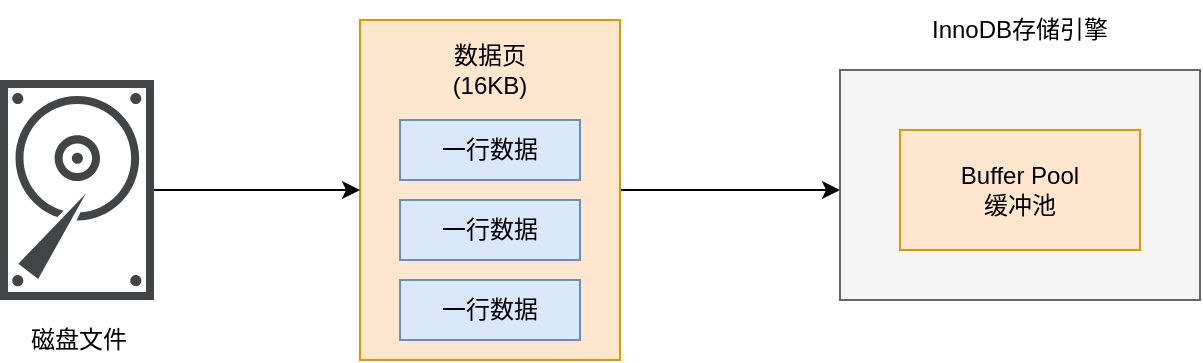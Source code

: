 <mxfile version="20.8.10" type="device" pages="8"><diagram id="sfi0vbmwbo6K7MmWqUPx" name="加载数据到buffer pool"><mxGraphModel dx="954" dy="621" grid="1" gridSize="10" guides="1" tooltips="1" connect="1" arrows="1" fold="1" page="1" pageScale="1" pageWidth="827" pageHeight="1169" math="0" shadow="0"><root><mxCell id="0"/><mxCell id="1" parent="0"/><mxCell id="1A6KKvXLSb6950V_lnNE-14" style="edgeStyle=orthogonalEdgeStyle;rounded=0;orthogonalLoop=1;jettySize=auto;html=1;exitX=1;exitY=0.5;exitDx=0;exitDy=0;" parent="1" source="1A6KKvXLSb6950V_lnNE-10" edge="1"><mxGeometry relative="1" as="geometry"><mxPoint x="480" y="205" as="targetPoint"/></mxGeometry></mxCell><mxCell id="1A6KKvXLSb6950V_lnNE-10" value="" style="rounded=0;whiteSpace=wrap;html=1;fillColor=#ffe6cc;strokeColor=#d79b00;" parent="1" vertex="1"><mxGeometry x="240" y="120" width="130" height="170" as="geometry"/></mxCell><mxCell id="1A6KKvXLSb6950V_lnNE-12" style="edgeStyle=orthogonalEdgeStyle;rounded=0;orthogonalLoop=1;jettySize=auto;html=1;entryX=0;entryY=0.5;entryDx=0;entryDy=0;" parent="1" source="1A6KKvXLSb6950V_lnNE-5" target="1A6KKvXLSb6950V_lnNE-10" edge="1"><mxGeometry relative="1" as="geometry"/></mxCell><mxCell id="1A6KKvXLSb6950V_lnNE-5" value="" style="sketch=0;pointerEvents=1;shadow=0;dashed=0;html=1;strokeColor=none;fillColor=#434445;aspect=fixed;labelPosition=center;verticalLabelPosition=bottom;verticalAlign=top;align=center;outlineConnect=0;shape=mxgraph.vvd.disk;" parent="1" vertex="1"><mxGeometry x="60" y="150" width="77" height="110" as="geometry"/></mxCell><mxCell id="1A6KKvXLSb6950V_lnNE-6" value="磁盘文件" style="text;html=1;align=center;verticalAlign=middle;resizable=0;points=[];autosize=1;strokeColor=none;fillColor=none;" parent="1" vertex="1"><mxGeometry x="68.5" y="270" width="60" height="20" as="geometry"/></mxCell><mxCell id="1A6KKvXLSb6950V_lnNE-7" value="一行数据" style="rounded=0;whiteSpace=wrap;html=1;fillColor=#dae8fc;strokeColor=#6c8ebf;" parent="1" vertex="1"><mxGeometry x="260" y="170" width="90" height="30" as="geometry"/></mxCell><mxCell id="1A6KKvXLSb6950V_lnNE-8" value="一行数据" style="rounded=0;whiteSpace=wrap;html=1;fillColor=#dae8fc;strokeColor=#6c8ebf;" parent="1" vertex="1"><mxGeometry x="260" y="210" width="90" height="30" as="geometry"/></mxCell><mxCell id="1A6KKvXLSb6950V_lnNE-9" value="一行数据" style="rounded=0;whiteSpace=wrap;html=1;fillColor=#dae8fc;strokeColor=#6c8ebf;" parent="1" vertex="1"><mxGeometry x="260" y="250" width="90" height="30" as="geometry"/></mxCell><mxCell id="1A6KKvXLSb6950V_lnNE-11" value="数据页&lt;br&gt;(16KB)" style="text;html=1;strokeColor=none;fillColor=none;align=center;verticalAlign=middle;whiteSpace=wrap;rounded=0;" parent="1" vertex="1"><mxGeometry x="275" y="130" width="60" height="30" as="geometry"/></mxCell><mxCell id="cEcc3B59us6QMA0pYpJU-1" value="" style="rounded=0;whiteSpace=wrap;html=1;fillColor=#f5f5f5;strokeColor=#666666;fontColor=#333333;" vertex="1" parent="1"><mxGeometry x="480" y="145" width="180" height="115" as="geometry"/></mxCell><mxCell id="cEcc3B59us6QMA0pYpJU-2" value="InnoDB存储引擎" style="text;html=1;strokeColor=none;fillColor=none;align=center;verticalAlign=middle;whiteSpace=wrap;rounded=0;" vertex="1" parent="1"><mxGeometry x="510" y="110" width="120" height="30" as="geometry"/></mxCell><mxCell id="cEcc3B59us6QMA0pYpJU-3" value="Buffer Pool&lt;br&gt;缓冲池" style="rounded=0;whiteSpace=wrap;html=1;fillColor=#ffe6cc;strokeColor=#d79b00;" vertex="1" parent="1"><mxGeometry x="510" y="175" width="120" height="60" as="geometry"/></mxCell></root></mxGraphModel></diagram><diagram id="3KhR5JiFCh60hw8YamU7" name="buffer pool结构"><mxGraphModel dx="946" dy="608" grid="1" gridSize="10" guides="1" tooltips="1" connect="1" arrows="1" fold="1" page="1" pageScale="1" pageWidth="827" pageHeight="1169" math="0" shadow="0"><root><mxCell id="r3c9EQCrvrE_kPpTiM8V-0"/><mxCell id="r3c9EQCrvrE_kPpTiM8V-1" parent="r3c9EQCrvrE_kPpTiM8V-0"/><mxCell id="clFiYn3cJLruK3IVurqn-4" style="edgeStyle=orthogonalEdgeStyle;rounded=0;orthogonalLoop=1;jettySize=auto;html=1;exitX=0.5;exitY=0;exitDx=0;exitDy=0;entryX=0.5;entryY=0;entryDx=0;entryDy=0;" edge="1" parent="r3c9EQCrvrE_kPpTiM8V-1" source="L9lQmTHa7CxRSReR9Ap4-0" target="L9lQmTHa7CxRSReR9Ap4-2"><mxGeometry relative="1" as="geometry"/></mxCell><mxCell id="L9lQmTHa7CxRSReR9Ap4-0" value="描述&lt;br&gt;数据" style="rounded=0;whiteSpace=wrap;html=1;fillColor=#ffe6cc;strokeColor=#d79b00;" parent="r3c9EQCrvrE_kPpTiM8V-1" vertex="1"><mxGeometry x="210" y="225" width="60" height="60" as="geometry"/></mxCell><mxCell id="clFiYn3cJLruK3IVurqn-5" style="edgeStyle=orthogonalEdgeStyle;rounded=0;orthogonalLoop=1;jettySize=auto;html=1;exitX=0.5;exitY=1;exitDx=0;exitDy=0;entryX=0.5;entryY=1;entryDx=0;entryDy=0;" edge="1" parent="r3c9EQCrvrE_kPpTiM8V-1" source="L9lQmTHa7CxRSReR9Ap4-1" target="L9lQmTHa7CxRSReR9Ap4-3"><mxGeometry relative="1" as="geometry"/></mxCell><mxCell id="L9lQmTHa7CxRSReR9Ap4-1" value="描述&lt;br&gt;数据" style="rounded=0;whiteSpace=wrap;html=1;fillColor=#ffe6cc;strokeColor=#d79b00;" parent="r3c9EQCrvrE_kPpTiM8V-1" vertex="1"><mxGeometry x="270" y="225" width="60" height="60" as="geometry"/></mxCell><mxCell id="L9lQmTHa7CxRSReR9Ap4-2" value="缓存页" style="rounded=0;whiteSpace=wrap;html=1;fillColor=#d5e8d4;strokeColor=#82b366;" parent="r3c9EQCrvrE_kPpTiM8V-1" vertex="1"><mxGeometry x="370" y="225" width="60" height="60" as="geometry"/></mxCell><mxCell id="L9lQmTHa7CxRSReR9Ap4-3" value="缓存页" style="rounded=0;whiteSpace=wrap;html=1;fillColor=#d5e8d4;strokeColor=#82b366;" parent="r3c9EQCrvrE_kPpTiM8V-1" vertex="1"><mxGeometry x="426" y="225" width="60" height="60" as="geometry"/></mxCell><mxCell id="clFiYn3cJLruK3IVurqn-1" value="内存&lt;br&gt;碎片" style="rounded=0;whiteSpace=wrap;html=1;fillColor=#f5f5f5;strokeColor=#666666;fontColor=#333333;" vertex="1" parent="r3c9EQCrvrE_kPpTiM8V-1"><mxGeometry x="330" y="225" width="40" height="60" as="geometry"/></mxCell></root></mxGraphModel></diagram><diagram id="pEc37qAjAH_xrIEntK5l" name="free链表"><mxGraphModel dx="946" dy="608" grid="1" gridSize="10" guides="1" tooltips="1" connect="1" arrows="1" fold="1" page="1" pageScale="1" pageWidth="827" pageHeight="1169" math="0" shadow="0"><root><mxCell id="d268yd9JZcIwMwq9Jr-G-0"/><mxCell id="d268yd9JZcIwMwq9Jr-G-1" parent="d268yd9JZcIwMwq9Jr-G-0"/><mxCell id="xCxLyyPRPAsQHl2lWxVy-7" style="edgeStyle=orthogonalEdgeStyle;rounded=0;orthogonalLoop=1;jettySize=auto;html=1;exitX=1;exitY=0.25;exitDx=0;exitDy=0;entryX=0;entryY=0.25;entryDx=0;entryDy=0;" parent="d268yd9JZcIwMwq9Jr-G-1" source="xCxLyyPRPAsQHl2lWxVy-0" target="xCxLyyPRPAsQHl2lWxVy-1" edge="1"><mxGeometry relative="1" as="geometry"/></mxCell><mxCell id="xCxLyyPRPAsQHl2lWxVy-9" style="edgeStyle=orthogonalEdgeStyle;rounded=0;orthogonalLoop=1;jettySize=auto;html=1;exitX=0;exitY=0.75;exitDx=0;exitDy=0;entryX=1;entryY=0.75;entryDx=0;entryDy=0;" parent="d268yd9JZcIwMwq9Jr-G-1" source="xCxLyyPRPAsQHl2lWxVy-0" target="xCxLyyPRPAsQHl2lWxVy-2" edge="1"><mxGeometry relative="1" as="geometry"/></mxCell><mxCell id="xCxLyyPRPAsQHl2lWxVy-0" value="描述&lt;br&gt;数据" style="rounded=0;whiteSpace=wrap;html=1;fillColor=#ffe6cc;strokeColor=#d79b00;" parent="d268yd9JZcIwMwq9Jr-G-1" vertex="1"><mxGeometry x="190" y="225" width="60" height="60" as="geometry"/></mxCell><mxCell id="xCxLyyPRPAsQHl2lWxVy-8" style="edgeStyle=orthogonalEdgeStyle;rounded=0;orthogonalLoop=1;jettySize=auto;html=1;exitX=0;exitY=0.75;exitDx=0;exitDy=0;entryX=1;entryY=0.75;entryDx=0;entryDy=0;" parent="d268yd9JZcIwMwq9Jr-G-1" source="xCxLyyPRPAsQHl2lWxVy-1" target="xCxLyyPRPAsQHl2lWxVy-0" edge="1"><mxGeometry relative="1" as="geometry"/></mxCell><mxCell id="xCxLyyPRPAsQHl2lWxVy-1" value="描述&lt;br&gt;数据" style="rounded=0;whiteSpace=wrap;html=1;fillColor=#ffe6cc;strokeColor=#d79b00;" parent="d268yd9JZcIwMwq9Jr-G-1" vertex="1"><mxGeometry x="290" y="225" width="60" height="60" as="geometry"/></mxCell><mxCell id="xCxLyyPRPAsQHl2lWxVy-6" style="edgeStyle=orthogonalEdgeStyle;rounded=0;orthogonalLoop=1;jettySize=auto;html=1;exitX=1;exitY=0.25;exitDx=0;exitDy=0;entryX=0;entryY=0.25;entryDx=0;entryDy=0;" parent="d268yd9JZcIwMwq9Jr-G-1" source="xCxLyyPRPAsQHl2lWxVy-2" target="xCxLyyPRPAsQHl2lWxVy-0" edge="1"><mxGeometry relative="1" as="geometry"/></mxCell><mxCell id="xCxLyyPRPAsQHl2lWxVy-2" value="描述&lt;br&gt;数据" style="rounded=0;whiteSpace=wrap;html=1;fillColor=#ffe6cc;strokeColor=#d79b00;" parent="d268yd9JZcIwMwq9Jr-G-1" vertex="1"><mxGeometry x="90" y="225" width="60" height="60" as="geometry"/></mxCell><mxCell id="xCxLyyPRPAsQHl2lWxVy-4" style="edgeStyle=orthogonalEdgeStyle;rounded=0;orthogonalLoop=1;jettySize=auto;html=1;exitX=0;exitY=0.5;exitDx=0;exitDy=0;entryX=0;entryY=0.5;entryDx=0;entryDy=0;" parent="d268yd9JZcIwMwq9Jr-G-1" source="xCxLyyPRPAsQHl2lWxVy-3" target="xCxLyyPRPAsQHl2lWxVy-2" edge="1"><mxGeometry relative="1" as="geometry"><Array as="points"><mxPoint x="40" y="160"/><mxPoint x="40" y="255"/></Array></mxGeometry></mxCell><mxCell id="xCxLyyPRPAsQHl2lWxVy-10" value="开始节点" style="edgeLabel;html=1;align=center;verticalAlign=middle;resizable=0;points=[];" parent="xCxLyyPRPAsQHl2lWxVy-4" vertex="1" connectable="0"><mxGeometry x="0.295" relative="1" as="geometry"><mxPoint x="-1" as="offset"/></mxGeometry></mxCell><mxCell id="xCxLyyPRPAsQHl2lWxVy-5" style="edgeStyle=orthogonalEdgeStyle;rounded=0;orthogonalLoop=1;jettySize=auto;html=1;exitX=1;exitY=0.5;exitDx=0;exitDy=0;entryX=1;entryY=0.5;entryDx=0;entryDy=0;" parent="d268yd9JZcIwMwq9Jr-G-1" source="xCxLyyPRPAsQHl2lWxVy-3" target="xCxLyyPRPAsQHl2lWxVy-1" edge="1"><mxGeometry relative="1" as="geometry"><Array as="points"><mxPoint x="410" y="160"/><mxPoint x="410" y="255"/></Array></mxGeometry></mxCell><mxCell id="xCxLyyPRPAsQHl2lWxVy-11" value="结束节点" style="edgeLabel;html=1;align=center;verticalAlign=middle;resizable=0;points=[];" parent="xCxLyyPRPAsQHl2lWxVy-5" vertex="1" connectable="0"><mxGeometry x="0.27" y="1" relative="1" as="geometry"><mxPoint x="-3" y="2" as="offset"/></mxGeometry></mxCell><mxCell id="xCxLyyPRPAsQHl2lWxVy-3" value="基础节点&lt;br&gt;count=n" style="rounded=0;whiteSpace=wrap;html=1;fillColor=#fff2cc;strokeColor=#d6b656;" parent="d268yd9JZcIwMwq9Jr-G-1" vertex="1"><mxGeometry x="190" y="130" width="60" height="60" as="geometry"/></mxCell><mxCell id="xCxLyyPRPAsQHl2lWxVy-12" value="" style="shape=table;html=1;whiteSpace=wrap;startSize=0;container=1;collapsible=0;childLayout=tableLayout;fillColor=#dae8fc;strokeColor=#6c8ebf;" parent="d268yd9JZcIwMwq9Jr-G-1" vertex="1"><mxGeometry x="510" y="160" width="190" height="120" as="geometry"/></mxCell><mxCell id="xCxLyyPRPAsQHl2lWxVy-13" value="" style="shape=partialRectangle;html=1;whiteSpace=wrap;collapsible=0;dropTarget=0;pointerEvents=0;fillColor=none;top=0;left=0;bottom=0;right=0;points=[[0,0.5],[1,0.5]];portConstraint=eastwest;" parent="xCxLyyPRPAsQHl2lWxVy-12" vertex="1"><mxGeometry width="190" height="40" as="geometry"/></mxCell><mxCell id="xCxLyyPRPAsQHl2lWxVy-14" value="key" style="shape=partialRectangle;html=1;whiteSpace=wrap;connectable=0;fillColor=none;top=0;left=0;bottom=0;right=0;overflow=hidden;pointerEvents=1;" parent="xCxLyyPRPAsQHl2lWxVy-13" vertex="1"><mxGeometry width="95" height="40" as="geometry"><mxRectangle width="95" height="40" as="alternateBounds"/></mxGeometry></mxCell><mxCell id="xCxLyyPRPAsQHl2lWxVy-15" value="value" style="shape=partialRectangle;html=1;whiteSpace=wrap;connectable=0;fillColor=none;top=0;left=0;bottom=0;right=0;overflow=hidden;pointerEvents=1;" parent="xCxLyyPRPAsQHl2lWxVy-13" vertex="1"><mxGeometry x="95" width="95" height="40" as="geometry"><mxRectangle width="95" height="40" as="alternateBounds"/></mxGeometry></mxCell><mxCell id="xCxLyyPRPAsQHl2lWxVy-17" value="" style="shape=partialRectangle;html=1;whiteSpace=wrap;collapsible=0;dropTarget=0;pointerEvents=0;fillColor=none;top=0;left=0;bottom=0;right=0;points=[[0,0.5],[1,0.5]];portConstraint=eastwest;" parent="xCxLyyPRPAsQHl2lWxVy-12" vertex="1"><mxGeometry y="40" width="190" height="40" as="geometry"/></mxCell><mxCell id="xCxLyyPRPAsQHl2lWxVy-18" value="表空间号+页号" style="shape=partialRectangle;html=1;whiteSpace=wrap;connectable=0;fillColor=none;top=0;left=0;bottom=0;right=0;overflow=hidden;pointerEvents=1;" parent="xCxLyyPRPAsQHl2lWxVy-17" vertex="1"><mxGeometry width="95" height="40" as="geometry"><mxRectangle width="95" height="40" as="alternateBounds"/></mxGeometry></mxCell><mxCell id="xCxLyyPRPAsQHl2lWxVy-19" value="缓存页" style="shape=partialRectangle;html=1;whiteSpace=wrap;connectable=0;fillColor=none;top=0;left=0;bottom=0;right=0;overflow=hidden;pointerEvents=1;" parent="xCxLyyPRPAsQHl2lWxVy-17" vertex="1"><mxGeometry x="95" width="95" height="40" as="geometry"><mxRectangle width="95" height="40" as="alternateBounds"/></mxGeometry></mxCell><mxCell id="xCxLyyPRPAsQHl2lWxVy-21" value="" style="shape=partialRectangle;html=1;whiteSpace=wrap;collapsible=0;dropTarget=0;pointerEvents=0;fillColor=none;top=0;left=0;bottom=0;right=0;points=[[0,0.5],[1,0.5]];portConstraint=eastwest;" parent="xCxLyyPRPAsQHl2lWxVy-12" vertex="1"><mxGeometry y="80" width="190" height="40" as="geometry"/></mxCell><mxCell id="xCxLyyPRPAsQHl2lWxVy-22" value="&lt;span&gt;表空间号+页号&lt;/span&gt;" style="shape=partialRectangle;html=1;whiteSpace=wrap;connectable=0;fillColor=none;top=0;left=0;bottom=0;right=0;overflow=hidden;pointerEvents=1;" parent="xCxLyyPRPAsQHl2lWxVy-21" vertex="1"><mxGeometry width="95" height="40" as="geometry"><mxRectangle width="95" height="40" as="alternateBounds"/></mxGeometry></mxCell><mxCell id="xCxLyyPRPAsQHl2lWxVy-23" value="&lt;span&gt;缓存页&lt;/span&gt;" style="shape=partialRectangle;html=1;whiteSpace=wrap;connectable=0;fillColor=none;top=0;left=0;bottom=0;right=0;overflow=hidden;pointerEvents=1;" parent="xCxLyyPRPAsQHl2lWxVy-21" vertex="1"><mxGeometry x="95" width="95" height="40" as="geometry"><mxRectangle width="95" height="40" as="alternateBounds"/></mxGeometry></mxCell><mxCell id="xCxLyyPRPAsQHl2lWxVy-25" value="&lt;font style=&quot;font-size: 14px&quot;&gt;&lt;b&gt;哈希表&lt;/b&gt;&lt;/font&gt;" style="text;html=1;align=center;verticalAlign=middle;resizable=0;points=[];autosize=1;strokeColor=none;fillColor=none;" parent="d268yd9JZcIwMwq9Jr-G-1" vertex="1"><mxGeometry x="575" y="310" width="60" height="20" as="geometry"/></mxCell><mxCell id="r-jhmmsqu84T8Rck5rfk-0" value="&lt;font style=&quot;font-size: 14px&quot;&gt;&lt;b&gt;free链表&lt;/b&gt;&lt;/font&gt;" style="text;html=1;align=center;verticalAlign=middle;resizable=0;points=[];autosize=1;strokeColor=none;fillColor=none;" parent="d268yd9JZcIwMwq9Jr-G-1" vertex="1"><mxGeometry x="185" y="310" width="70" height="20" as="geometry"/></mxCell></root></mxGraphModel></diagram><diagram id="DH9kwCPhL4-XhdixnzDp" name="lru链表"><mxGraphModel dx="946" dy="608" grid="1" gridSize="10" guides="1" tooltips="1" connect="1" arrows="1" fold="1" page="1" pageScale="1" pageWidth="827" pageHeight="1169" math="0" shadow="0"><root><mxCell id="36nsvxBiT16euf_yQaL1-0"/><mxCell id="36nsvxBiT16euf_yQaL1-1" parent="36nsvxBiT16euf_yQaL1-0"/><mxCell id="byU4pii2IlZgJ_jshtoA-2" style="edgeStyle=orthogonalEdgeStyle;rounded=0;orthogonalLoop=1;jettySize=auto;html=1;exitX=1;exitY=0.25;exitDx=0;exitDy=0;entryX=0;entryY=0.25;entryDx=0;entryDy=0;" parent="36nsvxBiT16euf_yQaL1-1" source="cE8KwWMOhHBHG3emcQkr-0" target="cE8KwWMOhHBHG3emcQkr-1" edge="1"><mxGeometry relative="1" as="geometry"/></mxCell><mxCell id="byU4pii2IlZgJ_jshtoA-8" style="edgeStyle=orthogonalEdgeStyle;rounded=0;orthogonalLoop=1;jettySize=auto;html=1;exitX=0;exitY=0.75;exitDx=0;exitDy=0;entryX=1;entryY=0.75;entryDx=0;entryDy=0;" parent="36nsvxBiT16euf_yQaL1-1" source="cE8KwWMOhHBHG3emcQkr-0" target="cE8KwWMOhHBHG3emcQkr-2" edge="1"><mxGeometry relative="1" as="geometry"/></mxCell><mxCell id="cE8KwWMOhHBHG3emcQkr-0" value="缓存页" style="rounded=0;whiteSpace=wrap;html=1;fillColor=#dae8fc;strokeColor=#6c8ebf;" parent="36nsvxBiT16euf_yQaL1-1" vertex="1"><mxGeometry x="384" y="225" width="60" height="60" as="geometry"/></mxCell><mxCell id="byU4pii2IlZgJ_jshtoA-3" style="edgeStyle=orthogonalEdgeStyle;rounded=0;orthogonalLoop=1;jettySize=auto;html=1;exitX=1;exitY=0.25;exitDx=0;exitDy=0;entryX=0;entryY=0.25;entryDx=0;entryDy=0;" parent="36nsvxBiT16euf_yQaL1-1" source="cE8KwWMOhHBHG3emcQkr-1" target="cE8KwWMOhHBHG3emcQkr-3" edge="1"><mxGeometry relative="1" as="geometry"/></mxCell><mxCell id="byU4pii2IlZgJ_jshtoA-7" style="edgeStyle=orthogonalEdgeStyle;rounded=0;orthogonalLoop=1;jettySize=auto;html=1;exitX=0;exitY=0.75;exitDx=0;exitDy=0;entryX=1;entryY=0.75;entryDx=0;entryDy=0;" parent="36nsvxBiT16euf_yQaL1-1" source="cE8KwWMOhHBHG3emcQkr-1" target="cE8KwWMOhHBHG3emcQkr-0" edge="1"><mxGeometry relative="1" as="geometry"/></mxCell><mxCell id="cE8KwWMOhHBHG3emcQkr-1" value="缓存页" style="rounded=0;whiteSpace=wrap;html=1;fillColor=#dae8fc;strokeColor=#6c8ebf;" parent="36nsvxBiT16euf_yQaL1-1" vertex="1"><mxGeometry x="470" y="225" width="60" height="60" as="geometry"/></mxCell><mxCell id="byU4pii2IlZgJ_jshtoA-1" style="edgeStyle=orthogonalEdgeStyle;rounded=0;orthogonalLoop=1;jettySize=auto;html=1;exitX=1;exitY=0.25;exitDx=0;exitDy=0;entryX=0;entryY=0.25;entryDx=0;entryDy=0;" parent="36nsvxBiT16euf_yQaL1-1" source="cE8KwWMOhHBHG3emcQkr-2" target="cE8KwWMOhHBHG3emcQkr-0" edge="1"><mxGeometry relative="1" as="geometry"/></mxCell><mxCell id="byU4pii2IlZgJ_jshtoA-9" style="edgeStyle=orthogonalEdgeStyle;rounded=0;orthogonalLoop=1;jettySize=auto;html=1;exitX=0;exitY=0.75;exitDx=0;exitDy=0;entryX=1;entryY=0.75;entryDx=0;entryDy=0;" parent="36nsvxBiT16euf_yQaL1-1" source="cE8KwWMOhHBHG3emcQkr-2" target="OQCrBE8Wfge3cMm9OuJD-0" edge="1"><mxGeometry relative="1" as="geometry"/></mxCell><mxCell id="cE8KwWMOhHBHG3emcQkr-2" value="缓存页" style="rounded=0;whiteSpace=wrap;html=1;fillColor=#dae8fc;strokeColor=#6c8ebf;" parent="36nsvxBiT16euf_yQaL1-1" vertex="1"><mxGeometry x="290" y="225" width="60" height="60" as="geometry"/></mxCell><mxCell id="byU4pii2IlZgJ_jshtoA-4" style="edgeStyle=orthogonalEdgeStyle;rounded=0;orthogonalLoop=1;jettySize=auto;html=1;exitX=1;exitY=0.25;exitDx=0;exitDy=0;entryX=0;entryY=0.25;entryDx=0;entryDy=0;" parent="36nsvxBiT16euf_yQaL1-1" source="cE8KwWMOhHBHG3emcQkr-3" target="OQCrBE8Wfge3cMm9OuJD-1" edge="1"><mxGeometry relative="1" as="geometry"/></mxCell><mxCell id="byU4pii2IlZgJ_jshtoA-6" style="edgeStyle=orthogonalEdgeStyle;rounded=0;orthogonalLoop=1;jettySize=auto;html=1;exitX=0;exitY=0.75;exitDx=0;exitDy=0;entryX=1;entryY=0.75;entryDx=0;entryDy=0;" parent="36nsvxBiT16euf_yQaL1-1" source="cE8KwWMOhHBHG3emcQkr-3" target="cE8KwWMOhHBHG3emcQkr-1" edge="1"><mxGeometry relative="1" as="geometry"/></mxCell><mxCell id="cE8KwWMOhHBHG3emcQkr-3" value="缓存页" style="rounded=0;whiteSpace=wrap;html=1;fillColor=#dae8fc;strokeColor=#6c8ebf;" parent="36nsvxBiT16euf_yQaL1-1" vertex="1"><mxGeometry x="560" y="225" width="60" height="60" as="geometry"/></mxCell><mxCell id="byU4pii2IlZgJ_jshtoA-0" style="edgeStyle=orthogonalEdgeStyle;rounded=0;orthogonalLoop=1;jettySize=auto;html=1;exitX=1;exitY=0.25;exitDx=0;exitDy=0;entryX=0;entryY=0.25;entryDx=0;entryDy=0;" parent="36nsvxBiT16euf_yQaL1-1" source="OQCrBE8Wfge3cMm9OuJD-0" target="cE8KwWMOhHBHG3emcQkr-2" edge="1"><mxGeometry relative="1" as="geometry"/></mxCell><mxCell id="OQCrBE8Wfge3cMm9OuJD-0" value="head" style="rounded=0;whiteSpace=wrap;html=1;fillColor=#fff2cc;strokeColor=#d6b656;" parent="36nsvxBiT16euf_yQaL1-1" vertex="1"><mxGeometry x="200" y="225" width="60" height="60" as="geometry"/></mxCell><mxCell id="byU4pii2IlZgJ_jshtoA-5" style="edgeStyle=orthogonalEdgeStyle;rounded=0;orthogonalLoop=1;jettySize=auto;html=1;exitX=0;exitY=0.75;exitDx=0;exitDy=0;entryX=1;entryY=0.75;entryDx=0;entryDy=0;" parent="36nsvxBiT16euf_yQaL1-1" source="OQCrBE8Wfge3cMm9OuJD-1" target="cE8KwWMOhHBHG3emcQkr-3" edge="1"><mxGeometry relative="1" as="geometry"/></mxCell><mxCell id="OQCrBE8Wfge3cMm9OuJD-1" value="tail" style="rounded=0;whiteSpace=wrap;html=1;fillColor=#fff2cc;strokeColor=#d6b656;" parent="36nsvxBiT16euf_yQaL1-1" vertex="1"><mxGeometry x="650" y="225" width="60" height="60" as="geometry"/></mxCell><mxCell id="z6Ibl8L7qWqklBbiKRDu-0" value="&lt;span style=&quot;color: rgba(0 , 0 , 0 , 0) ; font-family: monospace ; font-size: 0px&quot;&gt;%3CmxGraphModel%3E%3Croot%3E%3CmxCell%20id%3D%220%22%2F%3E%3CmxCell%20id%3D%221%22%20parent%3D%220%22%2F%3E%3CmxCell%20id%3D%222%22%20value%3D%22%26lt%3Bfont%20style%3D%26quot%3Bfont-size%3A%2014px%26quot%3B%26gt%3B%26lt%3Bb%26gt%3Bfree%E9%93%BE%E8%A1%A8%26lt%3B%2Fb%26gt%3B%26lt%3B%2Ffont%26gt%3B%22%20style%3D%22text%3Bhtml%3D1%3Balign%3Dcenter%3BverticalAlign%3Dmiddle%3Bresizable%3D0%3Bpoints%3D%5B%5D%3Bautosize%3D1%3BstrokeColor%3Dnone%3BfillColor%3Dnone%3B%22%20vertex%3D%221%22%20parent%3D%221%22%3E%3CmxGeometry%20x%3D%22185%22%20y%3D%22310%22%20width%3D%2270%22%20height%3D%2220%22%20as%3D%22geometry%22%2F%3E%3C%2FmxCell%3E%3C%2Froot%3E%3C%2FmxGraphModel%3E&lt;/span&gt;" style="text;html=1;align=center;verticalAlign=middle;resizable=0;points=[];autosize=1;strokeColor=none;fillColor=none;" parent="36nsvxBiT16euf_yQaL1-1" vertex="1"><mxGeometry x="420" y="320" width="20" height="20" as="geometry"/></mxCell><mxCell id="z6Ibl8L7qWqklBbiKRDu-1" value="&lt;font style=&quot;font-size: 14px&quot;&gt;&lt;b&gt;lru链表&lt;/b&gt;&lt;/font&gt;" style="text;html=1;align=center;verticalAlign=middle;resizable=0;points=[];autosize=1;strokeColor=none;fillColor=none;" parent="36nsvxBiT16euf_yQaL1-1" vertex="1"><mxGeometry x="425" y="320" width="60" height="20" as="geometry"/></mxCell></root></mxGraphModel></diagram><diagram id="bmIc4SEPtm1kBj31N4ka" name="改进后的lru"><mxGraphModel dx="946" dy="608" grid="1" gridSize="10" guides="1" tooltips="1" connect="1" arrows="1" fold="1" page="1" pageScale="1" pageWidth="827" pageHeight="1169" math="0" shadow="0"><root><mxCell id="Mtz0yaL93XE_1UF6NO_C-0"/><mxCell id="Mtz0yaL93XE_1UF6NO_C-1" parent="Mtz0yaL93XE_1UF6NO_C-0"/><mxCell id="2bhAmEs0Hb6ao7Htu2rv-0" style="edgeStyle=orthogonalEdgeStyle;rounded=0;orthogonalLoop=1;jettySize=auto;html=1;exitX=1;exitY=0.25;exitDx=0;exitDy=0;entryX=0;entryY=0.25;entryDx=0;entryDy=0;" parent="Mtz0yaL93XE_1UF6NO_C-1" source="2bhAmEs0Hb6ao7Htu2rv-2" target="2bhAmEs0Hb6ao7Htu2rv-5" edge="1"><mxGeometry relative="1" as="geometry"/></mxCell><mxCell id="2bhAmEs0Hb6ao7Htu2rv-1" style="edgeStyle=orthogonalEdgeStyle;rounded=0;orthogonalLoop=1;jettySize=auto;html=1;exitX=0;exitY=0.75;exitDx=0;exitDy=0;entryX=1;entryY=0.75;entryDx=0;entryDy=0;" parent="Mtz0yaL93XE_1UF6NO_C-1" source="2bhAmEs0Hb6ao7Htu2rv-2" target="2bhAmEs0Hb6ao7Htu2rv-8" edge="1"><mxGeometry relative="1" as="geometry"/></mxCell><mxCell id="2bhAmEs0Hb6ao7Htu2rv-2" value="缓存页" style="rounded=0;whiteSpace=wrap;html=1;fillColor=#f8cecc;strokeColor=#b85450;" parent="Mtz0yaL93XE_1UF6NO_C-1" vertex="1"><mxGeometry x="284" y="220" width="60" height="60" as="geometry"/></mxCell><mxCell id="2bhAmEs0Hb6ao7Htu2rv-3" style="edgeStyle=orthogonalEdgeStyle;rounded=0;orthogonalLoop=1;jettySize=auto;html=1;exitX=1;exitY=0.25;exitDx=0;exitDy=0;entryX=0;entryY=0.25;entryDx=0;entryDy=0;" parent="Mtz0yaL93XE_1UF6NO_C-1" source="2bhAmEs0Hb6ao7Htu2rv-5" target="2bhAmEs0Hb6ao7Htu2rv-11" edge="1"><mxGeometry relative="1" as="geometry"/></mxCell><mxCell id="2bhAmEs0Hb6ao7Htu2rv-4" style="edgeStyle=orthogonalEdgeStyle;rounded=0;orthogonalLoop=1;jettySize=auto;html=1;exitX=0;exitY=0.75;exitDx=0;exitDy=0;entryX=1;entryY=0.75;entryDx=0;entryDy=0;" parent="Mtz0yaL93XE_1UF6NO_C-1" source="2bhAmEs0Hb6ao7Htu2rv-5" target="2bhAmEs0Hb6ao7Htu2rv-2" edge="1"><mxGeometry relative="1" as="geometry"/></mxCell><mxCell id="2bhAmEs0Hb6ao7Htu2rv-5" value="缓存页" style="rounded=0;whiteSpace=wrap;html=1;fillColor=#dae8fc;strokeColor=#6c8ebf;" parent="Mtz0yaL93XE_1UF6NO_C-1" vertex="1"><mxGeometry x="370" y="220" width="60" height="60" as="geometry"/></mxCell><mxCell id="2bhAmEs0Hb6ao7Htu2rv-6" style="edgeStyle=orthogonalEdgeStyle;rounded=0;orthogonalLoop=1;jettySize=auto;html=1;exitX=1;exitY=0.25;exitDx=0;exitDy=0;entryX=0;entryY=0.25;entryDx=0;entryDy=0;" parent="Mtz0yaL93XE_1UF6NO_C-1" source="2bhAmEs0Hb6ao7Htu2rv-8" target="2bhAmEs0Hb6ao7Htu2rv-2" edge="1"><mxGeometry relative="1" as="geometry"/></mxCell><mxCell id="2bhAmEs0Hb6ao7Htu2rv-7" style="edgeStyle=orthogonalEdgeStyle;rounded=0;orthogonalLoop=1;jettySize=auto;html=1;exitX=0;exitY=0.75;exitDx=0;exitDy=0;entryX=1;entryY=0.75;entryDx=0;entryDy=0;" parent="Mtz0yaL93XE_1UF6NO_C-1" source="2bhAmEs0Hb6ao7Htu2rv-8" target="2bhAmEs0Hb6ao7Htu2rv-13" edge="1"><mxGeometry relative="1" as="geometry"/></mxCell><mxCell id="2bhAmEs0Hb6ao7Htu2rv-8" value="缓存页" style="rounded=0;whiteSpace=wrap;html=1;fillColor=#f8cecc;strokeColor=#b85450;" parent="Mtz0yaL93XE_1UF6NO_C-1" vertex="1"><mxGeometry x="190" y="220" width="60" height="60" as="geometry"/></mxCell><mxCell id="2bhAmEs0Hb6ao7Htu2rv-9" style="edgeStyle=orthogonalEdgeStyle;rounded=0;orthogonalLoop=1;jettySize=auto;html=1;exitX=1;exitY=0.25;exitDx=0;exitDy=0;entryX=0;entryY=0.25;entryDx=0;entryDy=0;" parent="Mtz0yaL93XE_1UF6NO_C-1" source="2bhAmEs0Hb6ao7Htu2rv-11" target="2bhAmEs0Hb6ao7Htu2rv-15" edge="1"><mxGeometry relative="1" as="geometry"/></mxCell><mxCell id="2bhAmEs0Hb6ao7Htu2rv-10" style="edgeStyle=orthogonalEdgeStyle;rounded=0;orthogonalLoop=1;jettySize=auto;html=1;exitX=0;exitY=0.75;exitDx=0;exitDy=0;entryX=1;entryY=0.75;entryDx=0;entryDy=0;" parent="Mtz0yaL93XE_1UF6NO_C-1" source="2bhAmEs0Hb6ao7Htu2rv-11" target="2bhAmEs0Hb6ao7Htu2rv-5" edge="1"><mxGeometry relative="1" as="geometry"/></mxCell><mxCell id="2bhAmEs0Hb6ao7Htu2rv-11" value="缓存页" style="rounded=0;whiteSpace=wrap;html=1;fillColor=#dae8fc;strokeColor=#6c8ebf;" parent="Mtz0yaL93XE_1UF6NO_C-1" vertex="1"><mxGeometry x="460" y="220" width="60" height="60" as="geometry"/></mxCell><mxCell id="2bhAmEs0Hb6ao7Htu2rv-12" style="edgeStyle=orthogonalEdgeStyle;rounded=0;orthogonalLoop=1;jettySize=auto;html=1;exitX=1;exitY=0.25;exitDx=0;exitDy=0;entryX=0;entryY=0.25;entryDx=0;entryDy=0;" parent="Mtz0yaL93XE_1UF6NO_C-1" source="2bhAmEs0Hb6ao7Htu2rv-13" target="2bhAmEs0Hb6ao7Htu2rv-8" edge="1"><mxGeometry relative="1" as="geometry"/></mxCell><mxCell id="vOVOY8HpmgchL0Nk_Qgc-4" style="edgeStyle=orthogonalEdgeStyle;rounded=0;orthogonalLoop=1;jettySize=auto;html=1;exitX=0;exitY=0.75;exitDx=0;exitDy=0;entryX=1;entryY=0.75;entryDx=0;entryDy=0;" parent="Mtz0yaL93XE_1UF6NO_C-1" source="2bhAmEs0Hb6ao7Htu2rv-13" target="vOVOY8HpmgchL0Nk_Qgc-2" edge="1"><mxGeometry relative="1" as="geometry"/></mxCell><mxCell id="2bhAmEs0Hb6ao7Htu2rv-13" value="缓存页" style="rounded=0;whiteSpace=wrap;html=1;fillColor=#f8cecc;strokeColor=#b85450;" parent="Mtz0yaL93XE_1UF6NO_C-1" vertex="1"><mxGeometry x="100" y="220" width="60" height="60" as="geometry"/></mxCell><mxCell id="2bhAmEs0Hb6ao7Htu2rv-14" style="edgeStyle=orthogonalEdgeStyle;rounded=0;orthogonalLoop=1;jettySize=auto;html=1;exitX=0;exitY=0.75;exitDx=0;exitDy=0;entryX=1;entryY=0.75;entryDx=0;entryDy=0;" parent="Mtz0yaL93XE_1UF6NO_C-1" source="2bhAmEs0Hb6ao7Htu2rv-15" target="2bhAmEs0Hb6ao7Htu2rv-11" edge="1"><mxGeometry relative="1" as="geometry"/></mxCell><mxCell id="2bhAmEs0Hb6ao7Htu2rv-15" value="tail" style="rounded=0;whiteSpace=wrap;html=1;fillColor=#fff2cc;strokeColor=#d6b656;" parent="Mtz0yaL93XE_1UF6NO_C-1" vertex="1"><mxGeometry x="550" y="220" width="60" height="60" as="geometry"/></mxCell><mxCell id="vOVOY8HpmgchL0Nk_Qgc-0" value="" style="shape=curlyBracket;whiteSpace=wrap;html=1;rounded=1;rotation=-90;" parent="Mtz0yaL93XE_1UF6NO_C-1" vertex="1"><mxGeometry x="435" y="235" width="20" height="150" as="geometry"/></mxCell><mxCell id="vOVOY8HpmgchL0Nk_Qgc-1" value="" style="shape=curlyBracket;whiteSpace=wrap;html=1;rounded=1;rotation=-90;" parent="Mtz0yaL93XE_1UF6NO_C-1" vertex="1"><mxGeometry x="212.69" y="187.82" width="20" height="244.37" as="geometry"/></mxCell><mxCell id="vOVOY8HpmgchL0Nk_Qgc-3" style="edgeStyle=orthogonalEdgeStyle;rounded=0;orthogonalLoop=1;jettySize=auto;html=1;exitX=1;exitY=0.25;exitDx=0;exitDy=0;entryX=0;entryY=0.25;entryDx=0;entryDy=0;" parent="Mtz0yaL93XE_1UF6NO_C-1" source="vOVOY8HpmgchL0Nk_Qgc-2" target="2bhAmEs0Hb6ao7Htu2rv-13" edge="1"><mxGeometry relative="1" as="geometry"/></mxCell><mxCell id="vOVOY8HpmgchL0Nk_Qgc-2" value="head" style="rounded=0;whiteSpace=wrap;html=1;fillColor=#fff2cc;strokeColor=#d6b656;" parent="Mtz0yaL93XE_1UF6NO_C-1" vertex="1"><mxGeometry x="10" y="220" width="60" height="60" as="geometry"/></mxCell><mxCell id="vOVOY8HpmgchL0Nk_Qgc-5" value="37%" style="text;html=1;align=center;verticalAlign=middle;resizable=0;points=[];autosize=1;strokeColor=none;fillColor=none;" parent="Mtz0yaL93XE_1UF6NO_C-1" vertex="1"><mxGeometry x="425" y="330" width="40" height="20" as="geometry"/></mxCell><mxCell id="vOVOY8HpmgchL0Nk_Qgc-6" value="63%" style="text;html=1;align=center;verticalAlign=middle;resizable=0;points=[];autosize=1;strokeColor=none;fillColor=none;" parent="Mtz0yaL93XE_1UF6NO_C-1" vertex="1"><mxGeometry x="200" y="330" width="40" height="20" as="geometry"/></mxCell><mxCell id="cilvh0dzeIuGdQtU7PID-0" value="&lt;font style=&quot;font-size: 14px&quot;&gt;&lt;b&gt;改进后的lru链表&lt;/b&gt;&lt;/font&gt;" style="text;html=1;align=center;verticalAlign=middle;resizable=0;points=[];autosize=1;strokeColor=none;fillColor=none;" parent="Mtz0yaL93XE_1UF6NO_C-1" vertex="1"><mxGeometry x="254" y="380" width="120" height="20" as="geometry"/></mxCell></root></mxGraphModel></diagram><diagram id="X7ZvYtyxGGjWOyfVNRX3" name="多个buffer pool"><mxGraphModel dx="946" dy="608" grid="1" gridSize="10" guides="1" tooltips="1" connect="1" arrows="1" fold="1" page="1" pageScale="1" pageWidth="827" pageHeight="1169" math="0" shadow="0"><root><mxCell id="ZsTcoQKPYBbCT5tnkrHT-0"/><mxCell id="ZsTcoQKPYBbCT5tnkrHT-1" parent="ZsTcoQKPYBbCT5tnkrHT-0"/><mxCell id="kPbIX2dCRBJLoiZy7jks-0" value="" style="rounded=0;whiteSpace=wrap;html=1;fillColor=#dae8fc;strokeColor=#6c8ebf;" parent="ZsTcoQKPYBbCT5tnkrHT-1" vertex="1"><mxGeometry x="165" y="190" width="295" height="180" as="geometry"/></mxCell><mxCell id="_FSHWyjNUyqy9Wr_tjLF-0" value="描述&lt;br&gt;数据" style="rounded=0;whiteSpace=wrap;html=1;fillColor=#ffe6cc;strokeColor=#d79b00;" parent="ZsTcoQKPYBbCT5tnkrHT-1" vertex="1"><mxGeometry x="190" y="225" width="60" height="60" as="geometry"/></mxCell><mxCell id="_FSHWyjNUyqy9Wr_tjLF-1" value="描述&lt;br&gt;数据" style="rounded=0;whiteSpace=wrap;html=1;fillColor=#ffe6cc;strokeColor=#d79b00;" parent="ZsTcoQKPYBbCT5tnkrHT-1" vertex="1"><mxGeometry x="250" y="225" width="60" height="60" as="geometry"/></mxCell><mxCell id="_FSHWyjNUyqy9Wr_tjLF-2" value="缓存页" style="rounded=0;whiteSpace=wrap;html=1;fillColor=#d5e8d4;strokeColor=#82b366;" parent="ZsTcoQKPYBbCT5tnkrHT-1" vertex="1"><mxGeometry x="310" y="225" width="60" height="60" as="geometry"/></mxCell><mxCell id="_FSHWyjNUyqy9Wr_tjLF-3" value="缓存页" style="rounded=0;whiteSpace=wrap;html=1;fillColor=#d5e8d4;strokeColor=#82b366;" parent="ZsTcoQKPYBbCT5tnkrHT-1" vertex="1"><mxGeometry x="370" y="225" width="60" height="60" as="geometry"/></mxCell><mxCell id="_FSHWyjNUyqy9Wr_tjLF-4" value="Buffer Pool" style="text;html=1;strokeColor=none;fillColor=none;align=center;verticalAlign=middle;whiteSpace=wrap;rounded=0;" parent="ZsTcoQKPYBbCT5tnkrHT-1" vertex="1"><mxGeometry x="270" y="190" width="80" height="30" as="geometry"/></mxCell><mxCell id="QTf84tbO-xYYDUn4rMWi-0" value="free链表" style="rounded=0;whiteSpace=wrap;html=1;fillColor=#fff2cc;strokeColor=#d6b656;" parent="ZsTcoQKPYBbCT5tnkrHT-1" vertex="1"><mxGeometry x="190" y="300" width="60" height="40" as="geometry"/></mxCell><mxCell id="QTf84tbO-xYYDUn4rMWi-1" value="flush链表" style="rounded=0;whiteSpace=wrap;html=1;fillColor=#fff2cc;strokeColor=#d6b656;" parent="ZsTcoQKPYBbCT5tnkrHT-1" vertex="1"><mxGeometry x="280" y="300" width="60" height="40" as="geometry"/></mxCell><mxCell id="QTf84tbO-xYYDUn4rMWi-2" value="lru链表" style="rounded=0;whiteSpace=wrap;html=1;fillColor=#fff2cc;strokeColor=#d6b656;" parent="ZsTcoQKPYBbCT5tnkrHT-1" vertex="1"><mxGeometry x="370" y="300" width="60" height="40" as="geometry"/></mxCell><mxCell id="QTf84tbO-xYYDUn4rMWi-3" value="" style="rounded=0;whiteSpace=wrap;html=1;fillColor=#dae8fc;strokeColor=#6c8ebf;" parent="ZsTcoQKPYBbCT5tnkrHT-1" vertex="1"><mxGeometry x="490" y="190" width="295" height="180" as="geometry"/></mxCell><mxCell id="QTf84tbO-xYYDUn4rMWi-4" value="描述&lt;br&gt;数据" style="rounded=0;whiteSpace=wrap;html=1;fillColor=#ffe6cc;strokeColor=#d79b00;" parent="ZsTcoQKPYBbCT5tnkrHT-1" vertex="1"><mxGeometry x="515" y="225" width="60" height="60" as="geometry"/></mxCell><mxCell id="QTf84tbO-xYYDUn4rMWi-5" value="描述&lt;br&gt;数据" style="rounded=0;whiteSpace=wrap;html=1;fillColor=#ffe6cc;strokeColor=#d79b00;" parent="ZsTcoQKPYBbCT5tnkrHT-1" vertex="1"><mxGeometry x="575" y="225" width="60" height="60" as="geometry"/></mxCell><mxCell id="QTf84tbO-xYYDUn4rMWi-6" value="缓存页" style="rounded=0;whiteSpace=wrap;html=1;fillColor=#d5e8d4;strokeColor=#82b366;" parent="ZsTcoQKPYBbCT5tnkrHT-1" vertex="1"><mxGeometry x="635" y="225" width="60" height="60" as="geometry"/></mxCell><mxCell id="QTf84tbO-xYYDUn4rMWi-7" value="缓存页" style="rounded=0;whiteSpace=wrap;html=1;fillColor=#d5e8d4;strokeColor=#82b366;" parent="ZsTcoQKPYBbCT5tnkrHT-1" vertex="1"><mxGeometry x="695" y="225" width="60" height="60" as="geometry"/></mxCell><mxCell id="QTf84tbO-xYYDUn4rMWi-8" value="Buffer Pool" style="text;html=1;strokeColor=none;fillColor=none;align=center;verticalAlign=middle;whiteSpace=wrap;rounded=0;" parent="ZsTcoQKPYBbCT5tnkrHT-1" vertex="1"><mxGeometry x="595" y="190" width="80" height="30" as="geometry"/></mxCell><mxCell id="QTf84tbO-xYYDUn4rMWi-9" value="free链表" style="rounded=0;whiteSpace=wrap;html=1;fillColor=#fff2cc;strokeColor=#d6b656;" parent="ZsTcoQKPYBbCT5tnkrHT-1" vertex="1"><mxGeometry x="515" y="300" width="60" height="40" as="geometry"/></mxCell><mxCell id="QTf84tbO-xYYDUn4rMWi-10" value="flush链表" style="rounded=0;whiteSpace=wrap;html=1;fillColor=#fff2cc;strokeColor=#d6b656;" parent="ZsTcoQKPYBbCT5tnkrHT-1" vertex="1"><mxGeometry x="605" y="300" width="60" height="40" as="geometry"/></mxCell><mxCell id="QTf84tbO-xYYDUn4rMWi-11" value="lru链表" style="rounded=0;whiteSpace=wrap;html=1;fillColor=#fff2cc;strokeColor=#d6b656;" parent="ZsTcoQKPYBbCT5tnkrHT-1" vertex="1"><mxGeometry x="695" y="300" width="60" height="40" as="geometry"/></mxCell></root></mxGraphModel></diagram><diagram id="2uOXMmA73VEzWpUQ7jQW" name="chunk机制"><mxGraphModel dx="946" dy="608" grid="1" gridSize="10" guides="1" tooltips="1" connect="1" arrows="1" fold="1" page="1" pageScale="1" pageWidth="827" pageHeight="1169" math="0" shadow="0"><root><mxCell id="5MWzg7F7_ZRagq1Moo0R-0"/><mxCell id="5MWzg7F7_ZRagq1Moo0R-1" parent="5MWzg7F7_ZRagq1Moo0R-0"/><mxCell id="ypSS2RhfoSCLTAjFuiTi-0" value="" style="rounded=0;whiteSpace=wrap;html=1;fillColor=#dae8fc;strokeColor=#6c8ebf;" parent="5MWzg7F7_ZRagq1Moo0R-1" vertex="1"><mxGeometry x="110" y="190" width="380" height="310" as="geometry"/></mxCell><mxCell id="ypSS2RhfoSCLTAjFuiTi-9" value="" style="rounded=0;whiteSpace=wrap;html=1;fillColor=#f5f5f5;strokeColor=#666666;fontColor=#333333;" parent="5MWzg7F7_ZRagq1Moo0R-1" vertex="1"><mxGeometry x="175" y="210" width="270" height="90" as="geometry"/></mxCell><mxCell id="ypSS2RhfoSCLTAjFuiTi-1" value="描述&lt;br&gt;数据" style="rounded=0;whiteSpace=wrap;html=1;fillColor=#ffe6cc;strokeColor=#d79b00;" parent="5MWzg7F7_ZRagq1Moo0R-1" vertex="1"><mxGeometry x="190" y="225" width="60" height="60" as="geometry"/></mxCell><mxCell id="ypSS2RhfoSCLTAjFuiTi-2" value="描述&lt;br&gt;数据" style="rounded=0;whiteSpace=wrap;html=1;fillColor=#ffe6cc;strokeColor=#d79b00;" parent="5MWzg7F7_ZRagq1Moo0R-1" vertex="1"><mxGeometry x="250" y="225" width="60" height="60" as="geometry"/></mxCell><mxCell id="ypSS2RhfoSCLTAjFuiTi-3" value="缓存页" style="rounded=0;whiteSpace=wrap;html=1;fillColor=#d5e8d4;strokeColor=#82b366;" parent="5MWzg7F7_ZRagq1Moo0R-1" vertex="1"><mxGeometry x="310" y="225" width="60" height="60" as="geometry"/></mxCell><mxCell id="ypSS2RhfoSCLTAjFuiTi-4" value="缓存页" style="rounded=0;whiteSpace=wrap;html=1;fillColor=#d5e8d4;strokeColor=#82b366;" parent="5MWzg7F7_ZRagq1Moo0R-1" vertex="1"><mxGeometry x="370" y="225" width="60" height="60" as="geometry"/></mxCell><mxCell id="ypSS2RhfoSCLTAjFuiTi-5" value="Buffer Pool" style="text;html=1;strokeColor=none;fillColor=none;align=center;verticalAlign=middle;whiteSpace=wrap;rounded=0;" parent="5MWzg7F7_ZRagq1Moo0R-1" vertex="1"><mxGeometry x="260" y="150" width="80" height="30" as="geometry"/></mxCell><mxCell id="ypSS2RhfoSCLTAjFuiTi-6" value="free链表" style="rounded=0;whiteSpace=wrap;html=1;fillColor=#fff2cc;strokeColor=#d6b656;" parent="5MWzg7F7_ZRagq1Moo0R-1" vertex="1"><mxGeometry x="175" y="440" width="60" height="40" as="geometry"/></mxCell><mxCell id="ypSS2RhfoSCLTAjFuiTi-7" value="flush链表" style="rounded=0;whiteSpace=wrap;html=1;fillColor=#fff2cc;strokeColor=#d6b656;" parent="5MWzg7F7_ZRagq1Moo0R-1" vertex="1"><mxGeometry x="280" y="440" width="60" height="40" as="geometry"/></mxCell><mxCell id="ypSS2RhfoSCLTAjFuiTi-8" value="lru链表" style="rounded=0;whiteSpace=wrap;html=1;fillColor=#fff2cc;strokeColor=#d6b656;" parent="5MWzg7F7_ZRagq1Moo0R-1" vertex="1"><mxGeometry x="385" y="440" width="60" height="40" as="geometry"/></mxCell><mxCell id="ypSS2RhfoSCLTAjFuiTi-10" value="chunk0" style="text;html=1;align=center;verticalAlign=middle;resizable=0;points=[];autosize=1;strokeColor=none;fillColor=none;" parent="5MWzg7F7_ZRagq1Moo0R-1" vertex="1"><mxGeometry x="120" y="245" width="50" height="20" as="geometry"/></mxCell><mxCell id="ypSS2RhfoSCLTAjFuiTi-11" value="" style="rounded=0;whiteSpace=wrap;html=1;fillColor=#f5f5f5;strokeColor=#666666;fontColor=#333333;" parent="5MWzg7F7_ZRagq1Moo0R-1" vertex="1"><mxGeometry x="175" y="320" width="270" height="90" as="geometry"/></mxCell><mxCell id="ypSS2RhfoSCLTAjFuiTi-12" value="描述&lt;br&gt;数据" style="rounded=0;whiteSpace=wrap;html=1;fillColor=#ffe6cc;strokeColor=#d79b00;" parent="5MWzg7F7_ZRagq1Moo0R-1" vertex="1"><mxGeometry x="190" y="335" width="60" height="60" as="geometry"/></mxCell><mxCell id="ypSS2RhfoSCLTAjFuiTi-13" value="描述&lt;br&gt;数据" style="rounded=0;whiteSpace=wrap;html=1;fillColor=#ffe6cc;strokeColor=#d79b00;" parent="5MWzg7F7_ZRagq1Moo0R-1" vertex="1"><mxGeometry x="250" y="335" width="60" height="60" as="geometry"/></mxCell><mxCell id="ypSS2RhfoSCLTAjFuiTi-14" value="缓存页" style="rounded=0;whiteSpace=wrap;html=1;fillColor=#d5e8d4;strokeColor=#82b366;" parent="5MWzg7F7_ZRagq1Moo0R-1" vertex="1"><mxGeometry x="310" y="335" width="60" height="60" as="geometry"/></mxCell><mxCell id="ypSS2RhfoSCLTAjFuiTi-15" value="缓存页" style="rounded=0;whiteSpace=wrap;html=1;fillColor=#d5e8d4;strokeColor=#82b366;" parent="5MWzg7F7_ZRagq1Moo0R-1" vertex="1"><mxGeometry x="370" y="335" width="60" height="60" as="geometry"/></mxCell><mxCell id="ypSS2RhfoSCLTAjFuiTi-16" value="chunk1" style="text;html=1;align=center;verticalAlign=middle;resizable=0;points=[];autosize=1;strokeColor=none;fillColor=none;" parent="5MWzg7F7_ZRagq1Moo0R-1" vertex="1"><mxGeometry x="120" y="355" width="50" height="20" as="geometry"/></mxCell></root></mxGraphModel></diagram><diagram id="ZZoAJs8LSliaQ0KTI3Go" name="flush链表"><mxGraphModel dx="946" dy="608" grid="1" gridSize="10" guides="1" tooltips="1" connect="1" arrows="1" fold="1" page="1" pageScale="1" pageWidth="827" pageHeight="1169" math="0" shadow="0"><root><mxCell id="rwoEgAlmODZeRIqQJhpu-0"/><mxCell id="rwoEgAlmODZeRIqQJhpu-1" parent="rwoEgAlmODZeRIqQJhpu-0"/><mxCell id="YS-BaZp-QW4XFqvP4mFM-0" style="edgeStyle=orthogonalEdgeStyle;rounded=0;orthogonalLoop=1;jettySize=auto;html=1;exitX=1;exitY=0.25;exitDx=0;exitDy=0;entryX=0;entryY=0.25;entryDx=0;entryDy=0;" edge="1" parent="rwoEgAlmODZeRIqQJhpu-1" source="YS-BaZp-QW4XFqvP4mFM-2" target="YS-BaZp-QW4XFqvP4mFM-4"><mxGeometry relative="1" as="geometry"/></mxCell><mxCell id="YS-BaZp-QW4XFqvP4mFM-1" style="edgeStyle=orthogonalEdgeStyle;rounded=0;orthogonalLoop=1;jettySize=auto;html=1;exitX=0;exitY=0.75;exitDx=0;exitDy=0;entryX=1;entryY=0.75;entryDx=0;entryDy=0;" edge="1" parent="rwoEgAlmODZeRIqQJhpu-1" source="YS-BaZp-QW4XFqvP4mFM-2" target="YS-BaZp-QW4XFqvP4mFM-6"><mxGeometry relative="1" as="geometry"/></mxCell><mxCell id="YS-BaZp-QW4XFqvP4mFM-2" value="描述&lt;br&gt;数据" style="rounded=0;whiteSpace=wrap;html=1;fillColor=#ffe6cc;strokeColor=#d79b00;" vertex="1" parent="rwoEgAlmODZeRIqQJhpu-1"><mxGeometry x="190" y="225" width="60" height="60" as="geometry"/></mxCell><mxCell id="YS-BaZp-QW4XFqvP4mFM-3" style="edgeStyle=orthogonalEdgeStyle;rounded=0;orthogonalLoop=1;jettySize=auto;html=1;exitX=0;exitY=0.75;exitDx=0;exitDy=0;entryX=1;entryY=0.75;entryDx=0;entryDy=0;" edge="1" parent="rwoEgAlmODZeRIqQJhpu-1" source="YS-BaZp-QW4XFqvP4mFM-4" target="YS-BaZp-QW4XFqvP4mFM-2"><mxGeometry relative="1" as="geometry"/></mxCell><mxCell id="YS-BaZp-QW4XFqvP4mFM-4" value="描述&lt;br&gt;数据" style="rounded=0;whiteSpace=wrap;html=1;fillColor=#ffe6cc;strokeColor=#d79b00;" vertex="1" parent="rwoEgAlmODZeRIqQJhpu-1"><mxGeometry x="290" y="225" width="60" height="60" as="geometry"/></mxCell><mxCell id="YS-BaZp-QW4XFqvP4mFM-5" style="edgeStyle=orthogonalEdgeStyle;rounded=0;orthogonalLoop=1;jettySize=auto;html=1;exitX=1;exitY=0.25;exitDx=0;exitDy=0;entryX=0;entryY=0.25;entryDx=0;entryDy=0;" edge="1" parent="rwoEgAlmODZeRIqQJhpu-1" source="YS-BaZp-QW4XFqvP4mFM-6" target="YS-BaZp-QW4XFqvP4mFM-2"><mxGeometry relative="1" as="geometry"/></mxCell><mxCell id="YS-BaZp-QW4XFqvP4mFM-6" value="描述&lt;br&gt;数据" style="rounded=0;whiteSpace=wrap;html=1;fillColor=#ffe6cc;strokeColor=#d79b00;" vertex="1" parent="rwoEgAlmODZeRIqQJhpu-1"><mxGeometry x="90" y="225" width="60" height="60" as="geometry"/></mxCell><mxCell id="YS-BaZp-QW4XFqvP4mFM-7" style="edgeStyle=orthogonalEdgeStyle;rounded=0;orthogonalLoop=1;jettySize=auto;html=1;exitX=0;exitY=0.5;exitDx=0;exitDy=0;entryX=0;entryY=0.5;entryDx=0;entryDy=0;" edge="1" parent="rwoEgAlmODZeRIqQJhpu-1" source="YS-BaZp-QW4XFqvP4mFM-11" target="YS-BaZp-QW4XFqvP4mFM-6"><mxGeometry relative="1" as="geometry"><Array as="points"><mxPoint x="40" y="160"/><mxPoint x="40" y="255"/></Array></mxGeometry></mxCell><mxCell id="YS-BaZp-QW4XFqvP4mFM-8" value="开始节点" style="edgeLabel;html=1;align=center;verticalAlign=middle;resizable=0;points=[];" vertex="1" connectable="0" parent="YS-BaZp-QW4XFqvP4mFM-7"><mxGeometry x="0.295" relative="1" as="geometry"><mxPoint x="-1" as="offset"/></mxGeometry></mxCell><mxCell id="YS-BaZp-QW4XFqvP4mFM-9" style="edgeStyle=orthogonalEdgeStyle;rounded=0;orthogonalLoop=1;jettySize=auto;html=1;exitX=1;exitY=0.5;exitDx=0;exitDy=0;entryX=1;entryY=0.5;entryDx=0;entryDy=0;" edge="1" parent="rwoEgAlmODZeRIqQJhpu-1" source="YS-BaZp-QW4XFqvP4mFM-11" target="YS-BaZp-QW4XFqvP4mFM-4"><mxGeometry relative="1" as="geometry"><Array as="points"><mxPoint x="410" y="160"/><mxPoint x="410" y="255"/></Array></mxGeometry></mxCell><mxCell id="YS-BaZp-QW4XFqvP4mFM-10" value="结束节点" style="edgeLabel;html=1;align=center;verticalAlign=middle;resizable=0;points=[];" vertex="1" connectable="0" parent="YS-BaZp-QW4XFqvP4mFM-9"><mxGeometry x="0.27" y="1" relative="1" as="geometry"><mxPoint x="-3" y="2" as="offset"/></mxGeometry></mxCell><mxCell id="YS-BaZp-QW4XFqvP4mFM-11" value="基础节点&lt;br&gt;count=n" style="rounded=0;whiteSpace=wrap;html=1;fillColor=#fff2cc;strokeColor=#d6b656;" vertex="1" parent="rwoEgAlmODZeRIqQJhpu-1"><mxGeometry x="190" y="130" width="60" height="60" as="geometry"/></mxCell><mxCell id="YS-BaZp-QW4XFqvP4mFM-12" value="&lt;font style=&quot;font-size: 14px&quot;&gt;&lt;b&gt;flush链表&lt;/b&gt;&lt;/font&gt;" style="text;html=1;align=center;verticalAlign=middle;resizable=0;points=[];autosize=1;strokeColor=none;fillColor=none;" vertex="1" parent="rwoEgAlmODZeRIqQJhpu-1"><mxGeometry x="180" y="310" width="80" height="20" as="geometry"/></mxCell></root></mxGraphModel></diagram></mxfile>